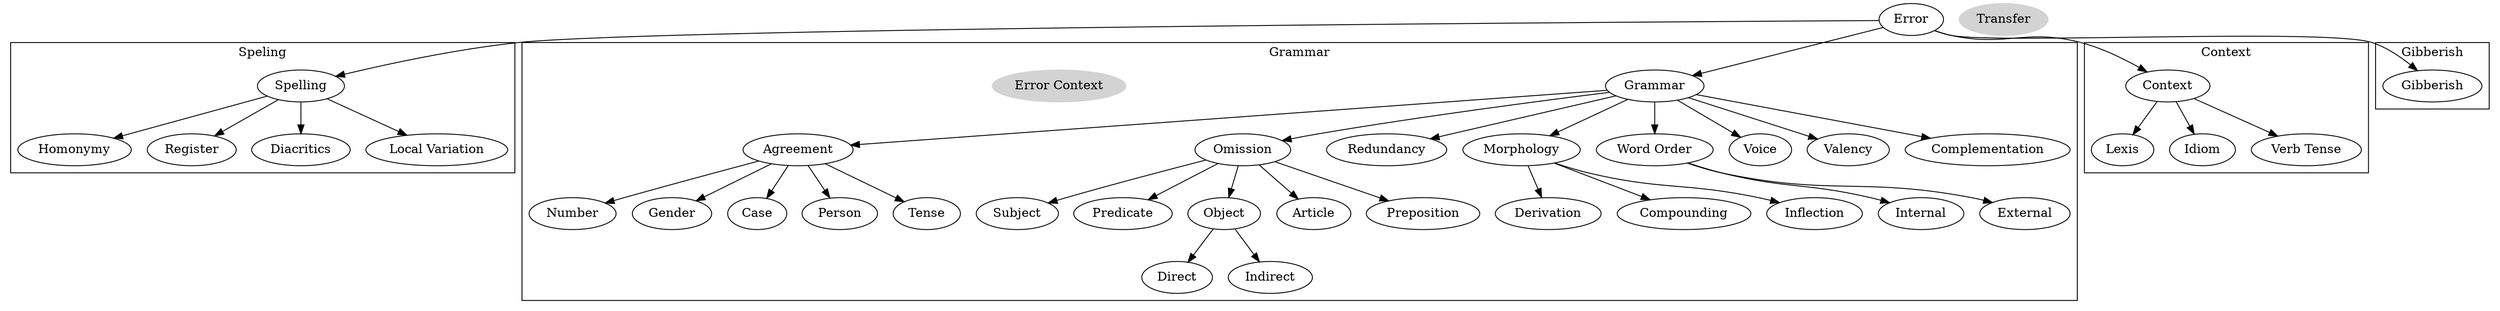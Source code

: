 digraph Taxonomy {
	subgraph cluster_0 {
		color = black;
		label = "Speling";
		Spelling -> Homonymy;
		Spelling -> Register;
		Spelling -> Diacritics;
		Spelling -> "Local Variation";
	}

	subgraph cluster_1 {
		label = Grammar;
		Grammar -> Agreement;
		Grammar -> Omission;
		Grammar -> Redundancy;
		Grammar -> Morphology;
		Grammar -> "Word Order";
		Grammar -> Voice;
		Grammar -> Valency;
		Grammar -> Complementation;

		"Word Order" -> Internal;
		"Word Order" -> External;

		Agreement -> Number;
		Agreement -> Gender;
		Agreement -> Case;
		Agreement -> Person;
		Agreement -> Tense;

		Omission -> Subject;
		Omission -> Predicate;
		Omission -> Object;
		Omission -> Article;
		Omission -> Preposition;
		Object -> Direct;
		Object -> Indirect;

		Morphology -> Derivation;
		Morphology -> Compounding;
		Morphology -> Inflection;

		color = black;

		node [style=filled, color=lightgrey]
		"Error Context";
	}

	subgraph cluster_2 {
		label = Context;
		Context -> Lexis;
		Context -> Idiom;
		Context -> "Verb Tense";
		color = black;
	}

	subgraph cluster_3 {
		label = Gibberish
		Gibberish;
		color = black;
	}

	Error -> Spelling;
	Error -> Grammar;
	Error -> Context;
	Error -> Gibberish;

	node [style=filled, color=lightgrey]
	Transfer;
}
